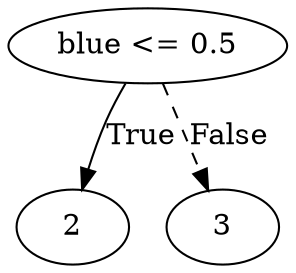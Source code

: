 digraph {
0 [label="blue <= 0.5"];
1 [label="2"];
0 -> 1 [label="True"];
2 [label="3"];
0 -> 2 [style="dashed", label="False"];

}